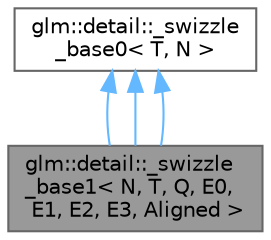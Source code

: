 digraph "glm::detail::_swizzle_base1&lt; N, T, Q, E0, E1, E2, E3, Aligned &gt;"
{
 // LATEX_PDF_SIZE
  bgcolor="transparent";
  edge [fontname=Helvetica,fontsize=10,labelfontname=Helvetica,labelfontsize=10];
  node [fontname=Helvetica,fontsize=10,shape=box,height=0.2,width=0.4];
  Node1 [id="Node000001",label="glm::detail::_swizzle\l_base1\< N, T, Q, E0,\l E1, E2, E3, Aligned \>",height=0.2,width=0.4,color="gray40", fillcolor="grey60", style="filled", fontcolor="black",tooltip=" "];
  Node2 -> Node1 [id="edge7_Node000001_Node000002",dir="back",color="steelblue1",style="solid",tooltip=" "];
  Node2 [id="Node000002",label="glm::detail::_swizzle\l_base0\< T, N \>",height=0.2,width=0.4,color="gray40", fillcolor="white", style="filled",URL="$structglm_1_1detail_1_1__swizzle__base0.html",tooltip=" "];
  Node2 -> Node1 [id="edge8_Node000001_Node000002",dir="back",color="steelblue1",style="solid",tooltip=" "];
  Node2 -> Node1 [id="edge9_Node000001_Node000002",dir="back",color="steelblue1",style="solid",tooltip=" "];
}
